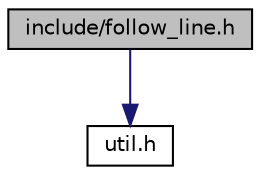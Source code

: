 digraph "include/follow_line.h"
{
 // LATEX_PDF_SIZE
  edge [fontname="Helvetica",fontsize="10",labelfontname="Helvetica",labelfontsize="10"];
  node [fontname="Helvetica",fontsize="10",shape=record];
  Node1 [label="include/follow_line.h",height=0.2,width=0.4,color="black", fillcolor="grey75", style="filled", fontcolor="black",tooltip="This file contains the functions used to move a point in a 2 dimensions."];
  Node1 -> Node2 [color="midnightblue",fontsize="10",style="solid",fontname="Helvetica"];
  Node2 [label="util.h",height=0.2,width=0.4,color="black", fillcolor="white", style="filled",URL="$util_8h.html",tooltip="This file is for util type declaration."];
}
